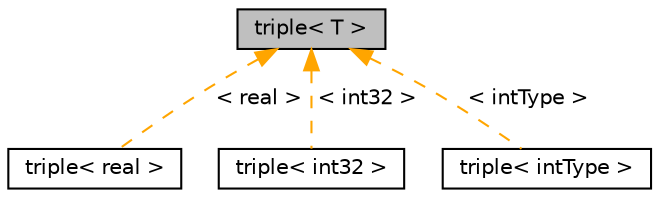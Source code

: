 digraph "triple&lt; T &gt;"
{
 // LATEX_PDF_SIZE
  edge [fontname="Helvetica",fontsize="10",labelfontname="Helvetica",labelfontsize="10"];
  node [fontname="Helvetica",fontsize="10",shape=record];
  Node1 [label="triple\< T \>",height=0.2,width=0.4,color="black", fillcolor="grey75", style="filled", fontcolor="black",tooltip="A set of 3 variables that can be used for vector variables."];
  Node1 -> Node2 [dir="back",color="orange",fontsize="10",style="dashed",label=" \< real \>" ,fontname="Helvetica"];
  Node2 [label="triple\< real \>",height=0.2,width=0.4,color="black", fillcolor="white", style="filled",URL="$classpFlow_1_1triple.html",tooltip=" "];
  Node1 -> Node3 [dir="back",color="orange",fontsize="10",style="dashed",label=" \< int32 \>" ,fontname="Helvetica"];
  Node3 [label="triple\< int32 \>",height=0.2,width=0.4,color="black", fillcolor="white", style="filled",URL="$classpFlow_1_1triple.html",tooltip=" "];
  Node1 -> Node4 [dir="back",color="orange",fontsize="10",style="dashed",label=" \< intType \>" ,fontname="Helvetica"];
  Node4 [label="triple\< intType \>",height=0.2,width=0.4,color="black", fillcolor="white", style="filled",URL="$classpFlow_1_1triple.html",tooltip=" "];
}
